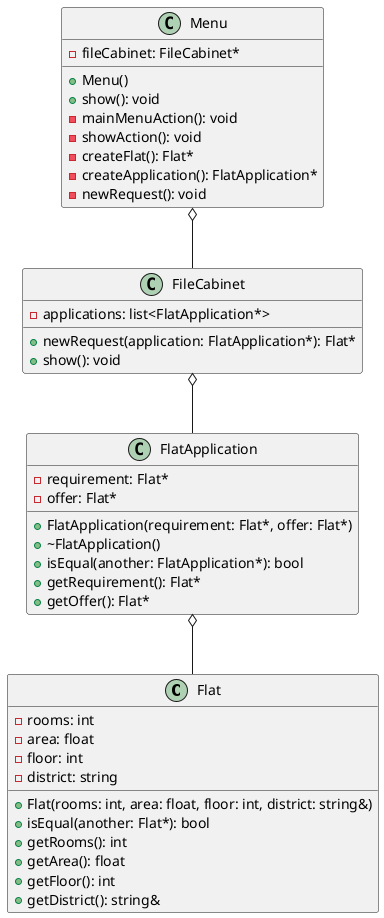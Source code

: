 @startuml

class Flat {
    +Flat(rooms: int, area: float, floor: int, district: string&)
    +isEqual(another: Flat*): bool
    +getRooms(): int
    +getArea(): float
    +getFloor(): int
    +getDistrict(): string&
    -rooms: int
    -area: float
    -floor: int
    -district: string
}

class FlatApplication {
    +FlatApplication(requirement: Flat*, offer: Flat*)
    +~FlatApplication()
    +isEqual(another: FlatApplication*): bool
    +getRequirement(): Flat*
    +getOffer(): Flat*
    -requirement: Flat*
    -offer: Flat*
}

class FileCabinet {
    +newRequest(application: FlatApplication*): Flat*
    +show(): void
    -applications: list<FlatApplication*>
}

class Menu {
    +Menu()
    +show(): void
    -fileCabinet: FileCabinet*
    -mainMenuAction(): void
    -showAction(): void
    -createFlat(): Flat*
    -createApplication(): FlatApplication*
    -newRequest(): void
}

FlatApplication o-- Flat
FileCabinet o-- FlatApplication
Menu o-- FileCabinet


@enduml